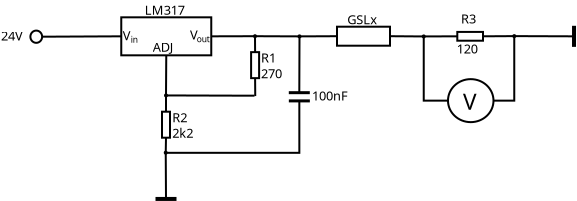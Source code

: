 <?xml version="1.0" encoding="UTF-8"?>
<dia:diagram xmlns:dia="http://www.lysator.liu.se/~alla/dia/">
  <dia:layer name="Hintergrund" visible="true" active="true">
    <dia:group>
      <dia:object type="Flowchart - Box" version="0" id="O0">
        <dia:attribute name="obj_pos">
          <dia:point val="20.113,7.55"/>
        </dia:attribute>
        <dia:attribute name="obj_bb">
          <dia:rectangle val="20.062,7.5;24.663,9.5"/>
        </dia:attribute>
        <dia:attribute name="elem_corner">
          <dia:point val="20.113,7.55"/>
        </dia:attribute>
        <dia:attribute name="elem_width">
          <dia:real val="4.5"/>
        </dia:attribute>
        <dia:attribute name="elem_height">
          <dia:real val="1.9"/>
        </dia:attribute>
        <dia:attribute name="show_background">
          <dia:boolean val="true"/>
        </dia:attribute>
        <dia:attribute name="padding">
          <dia:real val="0.5"/>
        </dia:attribute>
        <dia:attribute name="text">
          <dia:composite type="text">
            <dia:attribute name="string">
              <dia:string>##</dia:string>
            </dia:attribute>
            <dia:attribute name="font">
              <dia:font family="sans" style="0" name="Helvetica"/>
            </dia:attribute>
            <dia:attribute name="height">
              <dia:real val="0.8"/>
            </dia:attribute>
            <dia:attribute name="pos">
              <dia:point val="22.363,8.695"/>
            </dia:attribute>
            <dia:attribute name="color">
              <dia:color val="#000000"/>
            </dia:attribute>
            <dia:attribute name="alignment">
              <dia:enum val="1"/>
            </dia:attribute>
          </dia:composite>
        </dia:attribute>
      </dia:object>
      <dia:group>
        <dia:object type="Standard - Text" version="1" id="O1">
          <dia:attribute name="obj_pos">
            <dia:point val="23.547,8.665"/>
          </dia:attribute>
          <dia:attribute name="obj_bb">
            <dia:rectangle val="23.547,8.07;23.985,8.818"/>
          </dia:attribute>
          <dia:attribute name="text">
            <dia:composite type="text">
              <dia:attribute name="string">
                <dia:string>#V#</dia:string>
              </dia:attribute>
              <dia:attribute name="font">
                <dia:font family="sans" style="0" name="Helvetica"/>
              </dia:attribute>
              <dia:attribute name="height">
                <dia:real val="0.8"/>
              </dia:attribute>
              <dia:attribute name="pos">
                <dia:point val="23.547,8.665"/>
              </dia:attribute>
              <dia:attribute name="color">
                <dia:color val="#000000"/>
              </dia:attribute>
              <dia:attribute name="alignment">
                <dia:enum val="0"/>
              </dia:attribute>
            </dia:composite>
          </dia:attribute>
          <dia:attribute name="valign">
            <dia:enum val="3"/>
          </dia:attribute>
        </dia:object>
        <dia:object type="Standard - Text" version="1" id="O2">
          <dia:attribute name="obj_pos">
            <dia:point val="23.887,8.8"/>
          </dia:attribute>
          <dia:attribute name="obj_bb">
            <dia:rectangle val="23.887,8.405;24.58,8.9"/>
          </dia:attribute>
          <dia:attribute name="text">
            <dia:composite type="text">
              <dia:attribute name="string">
                <dia:string>#out#</dia:string>
              </dia:attribute>
              <dia:attribute name="font">
                <dia:font family="sans" style="0" name="Helvetica"/>
              </dia:attribute>
              <dia:attribute name="height">
                <dia:real val="0.529"/>
              </dia:attribute>
              <dia:attribute name="pos">
                <dia:point val="23.887,8.8"/>
              </dia:attribute>
              <dia:attribute name="color">
                <dia:color val="#000000"/>
              </dia:attribute>
              <dia:attribute name="alignment">
                <dia:enum val="0"/>
              </dia:attribute>
            </dia:composite>
          </dia:attribute>
          <dia:attribute name="valign">
            <dia:enum val="3"/>
          </dia:attribute>
        </dia:object>
      </dia:group>
      <dia:group>
        <dia:object type="Standard - Text" version="1" id="O3">
          <dia:attribute name="obj_pos">
            <dia:point val="20.188,8.7"/>
          </dia:attribute>
          <dia:attribute name="obj_bb">
            <dia:rectangle val="20.188,8.105;20.625,8.852"/>
          </dia:attribute>
          <dia:attribute name="text">
            <dia:composite type="text">
              <dia:attribute name="string">
                <dia:string>#V#</dia:string>
              </dia:attribute>
              <dia:attribute name="font">
                <dia:font family="sans" style="0" name="Helvetica"/>
              </dia:attribute>
              <dia:attribute name="height">
                <dia:real val="0.8"/>
              </dia:attribute>
              <dia:attribute name="pos">
                <dia:point val="20.188,8.7"/>
              </dia:attribute>
              <dia:attribute name="color">
                <dia:color val="#000000"/>
              </dia:attribute>
              <dia:attribute name="alignment">
                <dia:enum val="0"/>
              </dia:attribute>
            </dia:composite>
          </dia:attribute>
          <dia:attribute name="valign">
            <dia:enum val="3"/>
          </dia:attribute>
        </dia:object>
        <dia:object type="Standard - Text" version="1" id="O4">
          <dia:attribute name="obj_pos">
            <dia:point val="20.587,8.825"/>
          </dia:attribute>
          <dia:attribute name="obj_bb">
            <dia:rectangle val="20.587,8.43;20.973,8.925"/>
          </dia:attribute>
          <dia:attribute name="text">
            <dia:composite type="text">
              <dia:attribute name="string">
                <dia:string>#in#</dia:string>
              </dia:attribute>
              <dia:attribute name="font">
                <dia:font family="sans" style="0" name="Helvetica"/>
              </dia:attribute>
              <dia:attribute name="height">
                <dia:real val="0.529"/>
              </dia:attribute>
              <dia:attribute name="pos">
                <dia:point val="20.587,8.825"/>
              </dia:attribute>
              <dia:attribute name="color">
                <dia:color val="#000000"/>
              </dia:attribute>
              <dia:attribute name="alignment">
                <dia:enum val="0"/>
              </dia:attribute>
            </dia:composite>
          </dia:attribute>
          <dia:attribute name="valign">
            <dia:enum val="3"/>
          </dia:attribute>
        </dia:object>
      </dia:group>
      <dia:object type="Standard - Text" version="1" id="O5">
        <dia:attribute name="obj_pos">
          <dia:point val="21.688,9.269"/>
        </dia:attribute>
        <dia:attribute name="obj_bb">
          <dia:rectangle val="21.688,8.674;22.808,9.421"/>
        </dia:attribute>
        <dia:attribute name="text">
          <dia:composite type="text">
            <dia:attribute name="string">
              <dia:string>#ADJ#</dia:string>
            </dia:attribute>
            <dia:attribute name="font">
              <dia:font family="sans" style="0" name="Helvetica"/>
            </dia:attribute>
            <dia:attribute name="height">
              <dia:real val="0.8"/>
            </dia:attribute>
            <dia:attribute name="pos">
              <dia:point val="21.688,9.269"/>
            </dia:attribute>
            <dia:attribute name="color">
              <dia:color val="#000000"/>
            </dia:attribute>
            <dia:attribute name="alignment">
              <dia:enum val="0"/>
            </dia:attribute>
          </dia:composite>
        </dia:attribute>
        <dia:attribute name="valign">
          <dia:enum val="3"/>
        </dia:attribute>
      </dia:object>
      <dia:object type="Standard - Text" version="1" id="O6">
        <dia:attribute name="obj_pos">
          <dia:point val="21.288,7.419"/>
        </dia:attribute>
        <dia:attribute name="obj_bb">
          <dia:rectangle val="21.288,6.824;23.42,7.571"/>
        </dia:attribute>
        <dia:attribute name="text">
          <dia:composite type="text">
            <dia:attribute name="string">
              <dia:string>#LM317#</dia:string>
            </dia:attribute>
            <dia:attribute name="font">
              <dia:font family="sans" style="0" name="Helvetica"/>
            </dia:attribute>
            <dia:attribute name="height">
              <dia:real val="0.8"/>
            </dia:attribute>
            <dia:attribute name="pos">
              <dia:point val="21.288,7.419"/>
            </dia:attribute>
            <dia:attribute name="color">
              <dia:color val="#000000"/>
            </dia:attribute>
            <dia:attribute name="alignment">
              <dia:enum val="0"/>
            </dia:attribute>
          </dia:composite>
        </dia:attribute>
        <dia:attribute name="valign">
          <dia:enum val="3"/>
        </dia:attribute>
      </dia:object>
    </dia:group>
    <dia:object type="Standard - Line" version="0" id="O7">
      <dia:attribute name="obj_pos">
        <dia:point val="21.825,16.631"/>
      </dia:attribute>
      <dia:attribute name="obj_bb">
        <dia:rectangle val="21.725,16.531;22.975,16.731"/>
      </dia:attribute>
      <dia:attribute name="conn_endpoints">
        <dia:point val="21.825,16.631"/>
        <dia:point val="22.875,16.631"/>
      </dia:attribute>
      <dia:attribute name="numcp">
        <dia:int val="1"/>
      </dia:attribute>
      <dia:attribute name="line_width">
        <dia:real val="0.2"/>
      </dia:attribute>
    </dia:object>
    <dia:object type="Electric - connpoint" version="1" id="O8">
      <dia:attribute name="obj_pos">
        <dia:point val="21.35,10.456"/>
      </dia:attribute>
      <dia:attribute name="obj_bb">
        <dia:rectangle val="21.315,10.421;23.385,12.492"/>
      </dia:attribute>
      <dia:attribute name="meta">
        <dia:composite type="dict"/>
      </dia:attribute>
      <dia:attribute name="elem_corner">
        <dia:point val="21.35,10.456"/>
      </dia:attribute>
      <dia:attribute name="elem_width">
        <dia:real val="2"/>
      </dia:attribute>
      <dia:attribute name="elem_height">
        <dia:real val="2"/>
      </dia:attribute>
      <dia:attribute name="line_width">
        <dia:real val="0.1"/>
      </dia:attribute>
      <dia:attribute name="line_colour">
        <dia:color val="#000000"/>
      </dia:attribute>
      <dia:attribute name="fill_colour">
        <dia:color val="#ffffff"/>
      </dia:attribute>
      <dia:attribute name="show_background">
        <dia:boolean val="true"/>
      </dia:attribute>
      <dia:attribute name="line_style">
        <dia:enum val="0"/>
        <dia:real val="1"/>
      </dia:attribute>
      <dia:attribute name="flip_horizontal">
        <dia:boolean val="false"/>
      </dia:attribute>
      <dia:attribute name="flip_vertical">
        <dia:boolean val="false"/>
      </dia:attribute>
      <dia:attribute name="subscale">
        <dia:real val="1"/>
      </dia:attribute>
    </dia:object>
    <dia:object type="Electric - connpoint" version="1" id="O9">
      <dia:attribute name="obj_pos">
        <dia:point val="25.8,7.494"/>
      </dia:attribute>
      <dia:attribute name="obj_bb">
        <dia:rectangle val="25.765,7.458;27.835,9.529"/>
      </dia:attribute>
      <dia:attribute name="meta">
        <dia:composite type="dict"/>
      </dia:attribute>
      <dia:attribute name="elem_corner">
        <dia:point val="25.8,7.494"/>
      </dia:attribute>
      <dia:attribute name="elem_width">
        <dia:real val="2"/>
      </dia:attribute>
      <dia:attribute name="elem_height">
        <dia:real val="2"/>
      </dia:attribute>
      <dia:attribute name="line_width">
        <dia:real val="0.1"/>
      </dia:attribute>
      <dia:attribute name="line_colour">
        <dia:color val="#000000"/>
      </dia:attribute>
      <dia:attribute name="fill_colour">
        <dia:color val="#ffffff"/>
      </dia:attribute>
      <dia:attribute name="show_background">
        <dia:boolean val="true"/>
      </dia:attribute>
      <dia:attribute name="line_style">
        <dia:enum val="0"/>
        <dia:real val="1"/>
      </dia:attribute>
      <dia:attribute name="flip_horizontal">
        <dia:boolean val="false"/>
      </dia:attribute>
      <dia:attribute name="flip_vertical">
        <dia:boolean val="false"/>
      </dia:attribute>
      <dia:attribute name="subscale">
        <dia:real val="1"/>
      </dia:attribute>
    </dia:object>
    <dia:object type="Standard - Line" version="0" id="O10">
      <dia:attribute name="obj_pos">
        <dia:point val="22.363,9.45"/>
      </dia:attribute>
      <dia:attribute name="obj_bb">
        <dia:rectangle val="22.3,9.4;22.413,11.507"/>
      </dia:attribute>
      <dia:attribute name="conn_endpoints">
        <dia:point val="22.363,9.45"/>
        <dia:point val="22.35,11.456"/>
      </dia:attribute>
      <dia:attribute name="numcp">
        <dia:int val="1"/>
      </dia:attribute>
      <dia:connections>
        <dia:connection handle="0" to="O0" connection="13"/>
        <dia:connection handle="1" to="O8" connection="0"/>
      </dia:connections>
    </dia:object>
    <dia:object type="Electric - connpoint" version="1" id="O11">
      <dia:attribute name="obj_pos">
        <dia:point val="21.337,13.319"/>
      </dia:attribute>
      <dia:attribute name="obj_bb">
        <dia:rectangle val="21.302,13.283;23.373,15.354"/>
      </dia:attribute>
      <dia:attribute name="meta">
        <dia:composite type="dict"/>
      </dia:attribute>
      <dia:attribute name="elem_corner">
        <dia:point val="21.337,13.319"/>
      </dia:attribute>
      <dia:attribute name="elem_width">
        <dia:real val="2"/>
      </dia:attribute>
      <dia:attribute name="elem_height">
        <dia:real val="2"/>
      </dia:attribute>
      <dia:attribute name="line_width">
        <dia:real val="0.1"/>
      </dia:attribute>
      <dia:attribute name="line_colour">
        <dia:color val="#000000"/>
      </dia:attribute>
      <dia:attribute name="fill_colour">
        <dia:color val="#ffffff"/>
      </dia:attribute>
      <dia:attribute name="show_background">
        <dia:boolean val="true"/>
      </dia:attribute>
      <dia:attribute name="line_style">
        <dia:enum val="0"/>
        <dia:real val="1"/>
      </dia:attribute>
      <dia:attribute name="flip_horizontal">
        <dia:boolean val="false"/>
      </dia:attribute>
      <dia:attribute name="flip_vertical">
        <dia:boolean val="false"/>
      </dia:attribute>
      <dia:attribute name="subscale">
        <dia:real val="1"/>
      </dia:attribute>
    </dia:object>
    <dia:object type="Standard - Box" version="0" id="O12">
      <dia:attribute name="obj_pos">
        <dia:point val="22.15,12.269"/>
      </dia:attribute>
      <dia:attribute name="obj_bb">
        <dia:rectangle val="22.1,12.219;22.6,13.619"/>
      </dia:attribute>
      <dia:attribute name="elem_corner">
        <dia:point val="22.15,12.269"/>
      </dia:attribute>
      <dia:attribute name="elem_width">
        <dia:real val="0.4"/>
      </dia:attribute>
      <dia:attribute name="elem_height">
        <dia:real val="1.3"/>
      </dia:attribute>
      <dia:attribute name="show_background">
        <dia:boolean val="true"/>
      </dia:attribute>
    </dia:object>
    <dia:object type="Standard - Box" version="0" id="O13">
      <dia:attribute name="obj_pos">
        <dia:point val="26.605,9.291"/>
      </dia:attribute>
      <dia:attribute name="obj_bb">
        <dia:rectangle val="26.555,9.241;27.055,10.641"/>
      </dia:attribute>
      <dia:attribute name="elem_corner">
        <dia:point val="26.605,9.291"/>
      </dia:attribute>
      <dia:attribute name="elem_width">
        <dia:real val="0.4"/>
      </dia:attribute>
      <dia:attribute name="elem_height">
        <dia:real val="1.3"/>
      </dia:attribute>
      <dia:attribute name="show_background">
        <dia:boolean val="true"/>
      </dia:attribute>
    </dia:object>
    <dia:object type="Standard - Line" version="0" id="O14">
      <dia:attribute name="obj_pos">
        <dia:point val="24.613,8.5"/>
      </dia:attribute>
      <dia:attribute name="obj_bb">
        <dia:rectangle val="24.562,8.444;26.85,8.55"/>
      </dia:attribute>
      <dia:attribute name="conn_endpoints">
        <dia:point val="24.613,8.5"/>
        <dia:point val="26.8,8.494"/>
      </dia:attribute>
      <dia:attribute name="numcp">
        <dia:int val="1"/>
      </dia:attribute>
      <dia:connections>
        <dia:connection handle="0" to="O0" connection="8"/>
        <dia:connection handle="1" to="O9" connection="0"/>
      </dia:connections>
    </dia:object>
    <dia:object type="Standard - Line" version="0" id="O15">
      <dia:attribute name="obj_pos">
        <dia:point val="26.812,11.488"/>
      </dia:attribute>
      <dia:attribute name="obj_bb">
        <dia:rectangle val="26.755,10.541;26.863,11.538"/>
      </dia:attribute>
      <dia:attribute name="conn_endpoints">
        <dia:point val="26.812,11.488"/>
        <dia:point val="26.805,10.591"/>
      </dia:attribute>
      <dia:attribute name="numcp">
        <dia:int val="1"/>
      </dia:attribute>
      <dia:connections>
        <dia:connection handle="1" to="O13" connection="6"/>
      </dia:connections>
    </dia:object>
    <dia:object type="Standard - Line" version="0" id="O16">
      <dia:attribute name="obj_pos">
        <dia:point val="22.35,11.456"/>
      </dia:attribute>
      <dia:attribute name="obj_bb">
        <dia:rectangle val="22.3,11.406;26.825,11.519"/>
      </dia:attribute>
      <dia:attribute name="conn_endpoints">
        <dia:point val="22.35,11.456"/>
        <dia:point val="26.775,11.469"/>
      </dia:attribute>
      <dia:attribute name="numcp">
        <dia:int val="1"/>
      </dia:attribute>
      <dia:connections>
        <dia:connection handle="0" to="O8" connection="0"/>
      </dia:connections>
    </dia:object>
    <dia:object type="Standard - Line" version="0" id="O17">
      <dia:attribute name="obj_pos">
        <dia:point val="22.35,11.456"/>
      </dia:attribute>
      <dia:attribute name="obj_bb">
        <dia:rectangle val="22.3,11.406;22.4,12.319"/>
      </dia:attribute>
      <dia:attribute name="conn_endpoints">
        <dia:point val="22.35,11.456"/>
        <dia:point val="22.35,12.269"/>
      </dia:attribute>
      <dia:attribute name="numcp">
        <dia:int val="1"/>
      </dia:attribute>
      <dia:connections>
        <dia:connection handle="0" to="O8" connection="0"/>
        <dia:connection handle="1" to="O12" connection="1"/>
      </dia:connections>
    </dia:object>
    <dia:object type="Standard - Line" version="0" id="O18">
      <dia:attribute name="obj_pos">
        <dia:point val="22.35,13.569"/>
      </dia:attribute>
      <dia:attribute name="obj_bb">
        <dia:rectangle val="22.287,13.518;22.401,14.37"/>
      </dia:attribute>
      <dia:attribute name="conn_endpoints">
        <dia:point val="22.35,13.569"/>
        <dia:point val="22.337,14.319"/>
      </dia:attribute>
      <dia:attribute name="numcp">
        <dia:int val="1"/>
      </dia:attribute>
      <dia:connections>
        <dia:connection handle="0" to="O12" connection="6"/>
        <dia:connection handle="1" to="O11" connection="0"/>
      </dia:connections>
    </dia:object>
    <dia:object type="Standard - Line" version="0" id="O19">
      <dia:attribute name="obj_pos">
        <dia:point val="22.337,14.319"/>
      </dia:attribute>
      <dia:attribute name="obj_bb">
        <dia:rectangle val="22.287,14.268;22.4,16.682"/>
      </dia:attribute>
      <dia:attribute name="conn_endpoints">
        <dia:point val="22.337,14.319"/>
        <dia:point val="22.35,16.631"/>
      </dia:attribute>
      <dia:attribute name="numcp">
        <dia:int val="1"/>
      </dia:attribute>
      <dia:connections>
        <dia:connection handle="0" to="O11" connection="0"/>
        <dia:connection handle="1" to="O7" connection="0"/>
      </dia:connections>
    </dia:object>
    <dia:object type="Standard - Ellipse" version="0" id="O20">
      <dia:attribute name="obj_pos">
        <dia:point val="15.569,8.213"/>
      </dia:attribute>
      <dia:attribute name="obj_bb">
        <dia:rectangle val="15.519,8.162;16.206,8.875"/>
      </dia:attribute>
      <dia:attribute name="elem_corner">
        <dia:point val="15.569,8.213"/>
      </dia:attribute>
      <dia:attribute name="elem_width">
        <dia:real val="0.588"/>
      </dia:attribute>
      <dia:attribute name="elem_height">
        <dia:real val="0.613"/>
      </dia:attribute>
    </dia:object>
    <dia:object type="Standard - Line" version="0" id="O21">
      <dia:attribute name="obj_pos">
        <dia:point val="16.156,8.519"/>
      </dia:attribute>
      <dia:attribute name="obj_bb">
        <dia:rectangle val="16.106,8.45;20.163,8.569"/>
      </dia:attribute>
      <dia:attribute name="conn_endpoints">
        <dia:point val="16.156,8.519"/>
        <dia:point val="20.113,8.5"/>
      </dia:attribute>
      <dia:attribute name="numcp">
        <dia:int val="1"/>
      </dia:attribute>
      <dia:connections>
        <dia:connection handle="0" to="O20" connection="4"/>
        <dia:connection handle="1" to="O0" connection="7"/>
      </dia:connections>
    </dia:object>
    <dia:object type="Standard - Line" version="0" id="O22">
      <dia:attribute name="obj_pos">
        <dia:point val="26.8,8.494"/>
      </dia:attribute>
      <dia:attribute name="obj_bb">
        <dia:rectangle val="26.75,8.443;26.855,9.342"/>
      </dia:attribute>
      <dia:attribute name="conn_endpoints">
        <dia:point val="26.8,8.494"/>
        <dia:point val="26.805,9.291"/>
      </dia:attribute>
      <dia:attribute name="numcp">
        <dia:int val="1"/>
      </dia:attribute>
      <dia:connections>
        <dia:connection handle="0" to="O9" connection="0"/>
        <dia:connection handle="1" to="O13" connection="1"/>
      </dia:connections>
    </dia:object>
    <dia:object type="Standard - Line" version="0" id="O23">
      <dia:attribute name="obj_pos">
        <dia:point val="28.49,11.318"/>
      </dia:attribute>
      <dia:attribute name="obj_bb">
        <dia:rectangle val="28.415,11.242;29.615,11.393"/>
      </dia:attribute>
      <dia:attribute name="conn_endpoints">
        <dia:point val="28.49,11.318"/>
        <dia:point val="29.54,11.318"/>
      </dia:attribute>
      <dia:attribute name="numcp">
        <dia:int val="1"/>
      </dia:attribute>
      <dia:attribute name="line_width">
        <dia:real val="0.15"/>
      </dia:attribute>
    </dia:object>
    <dia:object type="Standard - Line" version="0" id="O24">
      <dia:attribute name="obj_pos">
        <dia:point val="28.492,11.729"/>
      </dia:attribute>
      <dia:attribute name="obj_bb">
        <dia:rectangle val="28.418,11.654;29.617,11.804"/>
      </dia:attribute>
      <dia:attribute name="conn_endpoints">
        <dia:point val="28.492,11.729"/>
        <dia:point val="29.543,11.729"/>
      </dia:attribute>
      <dia:attribute name="numcp">
        <dia:int val="1"/>
      </dia:attribute>
      <dia:attribute name="line_width">
        <dia:real val="0.15"/>
      </dia:attribute>
    </dia:object>
    <dia:object type="Electric - connpoint" version="1" id="O25">
      <dia:attribute name="obj_pos">
        <dia:point val="28.025,7.503"/>
      </dia:attribute>
      <dia:attribute name="obj_bb">
        <dia:rectangle val="27.99,7.468;30.06,9.538"/>
      </dia:attribute>
      <dia:attribute name="meta">
        <dia:composite type="dict"/>
      </dia:attribute>
      <dia:attribute name="elem_corner">
        <dia:point val="28.025,7.503"/>
      </dia:attribute>
      <dia:attribute name="elem_width">
        <dia:real val="2"/>
      </dia:attribute>
      <dia:attribute name="elem_height">
        <dia:real val="2"/>
      </dia:attribute>
      <dia:attribute name="line_width">
        <dia:real val="0.1"/>
      </dia:attribute>
      <dia:attribute name="line_colour">
        <dia:color val="#000000"/>
      </dia:attribute>
      <dia:attribute name="fill_colour">
        <dia:color val="#ffffff"/>
      </dia:attribute>
      <dia:attribute name="show_background">
        <dia:boolean val="true"/>
      </dia:attribute>
      <dia:attribute name="line_style">
        <dia:enum val="0"/>
        <dia:real val="1"/>
      </dia:attribute>
      <dia:attribute name="flip_horizontal">
        <dia:boolean val="false"/>
      </dia:attribute>
      <dia:attribute name="flip_vertical">
        <dia:boolean val="false"/>
      </dia:attribute>
      <dia:attribute name="subscale">
        <dia:real val="1"/>
      </dia:attribute>
    </dia:object>
    <dia:object type="Standard - Line" version="0" id="O26">
      <dia:attribute name="obj_pos">
        <dia:point val="26.8,8.494"/>
      </dia:attribute>
      <dia:attribute name="obj_bb">
        <dia:rectangle val="26.75,8.444;29.075,8.553"/>
      </dia:attribute>
      <dia:attribute name="conn_endpoints">
        <dia:point val="26.8,8.494"/>
        <dia:point val="29.025,8.503"/>
      </dia:attribute>
      <dia:attribute name="numcp">
        <dia:int val="1"/>
      </dia:attribute>
      <dia:connections>
        <dia:connection handle="0" to="O9" connection="0"/>
        <dia:connection handle="1" to="O25" connection="0"/>
      </dia:connections>
    </dia:object>
    <dia:object type="Standard - Line" version="0" id="O27">
      <dia:attribute name="obj_pos">
        <dia:point val="29.025,8.503"/>
      </dia:attribute>
      <dia:attribute name="obj_bb">
        <dia:rectangle val="28.965,8.453;29.075,11.368"/>
      </dia:attribute>
      <dia:attribute name="conn_endpoints">
        <dia:point val="29.025,8.503"/>
        <dia:point val="29.015,11.318"/>
      </dia:attribute>
      <dia:attribute name="numcp">
        <dia:int val="1"/>
      </dia:attribute>
      <dia:connections>
        <dia:connection handle="0" to="O25" connection="0"/>
        <dia:connection handle="1" to="O23" connection="0"/>
      </dia:connections>
    </dia:object>
    <dia:object type="Standard - ZigZagLine" version="1" id="O28">
      <dia:attribute name="obj_pos">
        <dia:point val="22.337,14.319"/>
      </dia:attribute>
      <dia:attribute name="obj_bb">
        <dia:rectangle val="22.288,11.679;29.067,14.375"/>
      </dia:attribute>
      <dia:attribute name="orth_points">
        <dia:point val="22.337,14.319"/>
        <dia:point val="22.337,14.325"/>
        <dia:point val="29.017,14.325"/>
        <dia:point val="29.017,11.729"/>
      </dia:attribute>
      <dia:attribute name="orth_orient">
        <dia:enum val="1"/>
        <dia:enum val="0"/>
        <dia:enum val="1"/>
      </dia:attribute>
      <dia:attribute name="autorouting">
        <dia:boolean val="false"/>
      </dia:attribute>
      <dia:connections>
        <dia:connection handle="0" to="O11" connection="0"/>
        <dia:connection handle="1" to="O24" connection="0"/>
      </dia:connections>
    </dia:object>
    <dia:object type="Standard - Text" version="1" id="O29">
      <dia:attribute name="obj_pos">
        <dia:point val="22.938,12.963"/>
      </dia:attribute>
      <dia:attribute name="obj_bb">
        <dia:rectangle val="22.938,12.367;22.938,13.115"/>
      </dia:attribute>
      <dia:attribute name="text">
        <dia:composite type="text">
          <dia:attribute name="string">
            <dia:string>##</dia:string>
          </dia:attribute>
          <dia:attribute name="font">
            <dia:font family="sans" style="0" name="Helvetica"/>
          </dia:attribute>
          <dia:attribute name="height">
            <dia:real val="0.8"/>
          </dia:attribute>
          <dia:attribute name="pos">
            <dia:point val="22.938,12.963"/>
          </dia:attribute>
          <dia:attribute name="color">
            <dia:color val="#000000"/>
          </dia:attribute>
          <dia:attribute name="alignment">
            <dia:enum val="0"/>
          </dia:attribute>
        </dia:composite>
      </dia:attribute>
      <dia:attribute name="valign">
        <dia:enum val="3"/>
      </dia:attribute>
    </dia:object>
    <dia:object type="Standard - Line" version="0" id="O30">
      <dia:attribute name="obj_pos">
        <dia:point val="29.025,8.503"/>
      </dia:attribute>
      <dia:attribute name="obj_bb">
        <dia:rectangle val="28.975,8.444;30.95,8.553"/>
      </dia:attribute>
      <dia:attribute name="conn_endpoints">
        <dia:point val="29.025,8.503"/>
        <dia:point val="30.9,8.494"/>
      </dia:attribute>
      <dia:attribute name="numcp">
        <dia:int val="1"/>
      </dia:attribute>
      <dia:connections>
        <dia:connection handle="0" to="O25" connection="0"/>
        <dia:connection handle="1" to="O32" connection="3"/>
      </dia:connections>
    </dia:object>
    <dia:object type="Standard - Box" version="0" id="O31">
      <dia:attribute name="obj_pos">
        <dia:point val="36.915,8.28"/>
      </dia:attribute>
      <dia:attribute name="obj_bb">
        <dia:rectangle val="36.865,8.23;38.25,8.769"/>
      </dia:attribute>
      <dia:attribute name="elem_corner">
        <dia:point val="36.915,8.28"/>
      </dia:attribute>
      <dia:attribute name="elem_width">
        <dia:real val="1.285"/>
      </dia:attribute>
      <dia:attribute name="elem_height">
        <dia:real val="0.439"/>
      </dia:attribute>
      <dia:attribute name="show_background">
        <dia:boolean val="true"/>
      </dia:attribute>
    </dia:object>
    <dia:group>
      <dia:object type="Standard - Box" version="0" id="O32">
        <dia:attribute name="obj_pos">
          <dia:point val="30.9,8.019"/>
        </dia:attribute>
        <dia:attribute name="obj_bb">
          <dia:rectangle val="30.85,7.969;33.6,9.019"/>
        </dia:attribute>
        <dia:attribute name="elem_corner">
          <dia:point val="30.9,8.019"/>
        </dia:attribute>
        <dia:attribute name="elem_width">
          <dia:real val="2.65"/>
        </dia:attribute>
        <dia:attribute name="elem_height">
          <dia:real val="0.95"/>
        </dia:attribute>
        <dia:attribute name="show_background">
          <dia:boolean val="true"/>
        </dia:attribute>
      </dia:object>
      <dia:object type="Standard - Text" version="1" id="O33">
        <dia:attribute name="obj_pos">
          <dia:point val="31.413,7.894"/>
        </dia:attribute>
        <dia:attribute name="obj_bb">
          <dia:rectangle val="31.413,7.299;33.053,8.046"/>
        </dia:attribute>
        <dia:attribute name="text">
          <dia:composite type="text">
            <dia:attribute name="string">
              <dia:string>#GSLx#</dia:string>
            </dia:attribute>
            <dia:attribute name="font">
              <dia:font family="sans" style="0" name="Helvetica"/>
            </dia:attribute>
            <dia:attribute name="height">
              <dia:real val="0.8"/>
            </dia:attribute>
            <dia:attribute name="pos">
              <dia:point val="31.413,7.894"/>
            </dia:attribute>
            <dia:attribute name="color">
              <dia:color val="#000000"/>
            </dia:attribute>
            <dia:attribute name="alignment">
              <dia:enum val="0"/>
            </dia:attribute>
          </dia:composite>
        </dia:attribute>
        <dia:attribute name="valign">
          <dia:enum val="3"/>
        </dia:attribute>
      </dia:object>
    </dia:group>
    <dia:object type="Standard - Line" version="0" id="O34">
      <dia:attribute name="obj_pos">
        <dia:point val="33.55,8.494"/>
      </dia:attribute>
      <dia:attribute name="obj_bb">
        <dia:rectangle val="33.5,8.443;35.288,8.557"/>
      </dia:attribute>
      <dia:attribute name="conn_endpoints">
        <dia:point val="33.55,8.494"/>
        <dia:point val="35.237,8.506"/>
      </dia:attribute>
      <dia:attribute name="numcp">
        <dia:int val="1"/>
      </dia:attribute>
      <dia:connections>
        <dia:connection handle="0" to="O32" connection="4"/>
        <dia:connection handle="1" to="O36" connection="0"/>
      </dia:connections>
    </dia:object>
    <dia:object type="Standard - Text" version="1" id="O35">
      <dia:attribute name="obj_pos">
        <dia:point val="36.888,9.356"/>
      </dia:attribute>
      <dia:attribute name="obj_bb">
        <dia:rectangle val="36.888,8.761;38.11,9.509"/>
      </dia:attribute>
      <dia:attribute name="text">
        <dia:composite type="text">
          <dia:attribute name="string">
            <dia:string>#120#</dia:string>
          </dia:attribute>
          <dia:attribute name="font">
            <dia:font family="sans" style="0" name="Helvetica"/>
          </dia:attribute>
          <dia:attribute name="height">
            <dia:real val="0.8"/>
          </dia:attribute>
          <dia:attribute name="pos">
            <dia:point val="36.888,9.356"/>
          </dia:attribute>
          <dia:attribute name="color">
            <dia:color val="#000000"/>
          </dia:attribute>
          <dia:attribute name="alignment">
            <dia:enum val="0"/>
          </dia:attribute>
        </dia:composite>
      </dia:attribute>
      <dia:attribute name="valign">
        <dia:enum val="3"/>
      </dia:attribute>
    </dia:object>
    <dia:object type="Electric - connpoint" version="1" id="O36">
      <dia:attribute name="obj_pos">
        <dia:point val="34.237,7.506"/>
      </dia:attribute>
      <dia:attribute name="obj_bb">
        <dia:rectangle val="34.202,7.471;36.273,9.542"/>
      </dia:attribute>
      <dia:attribute name="meta">
        <dia:composite type="dict"/>
      </dia:attribute>
      <dia:attribute name="elem_corner">
        <dia:point val="34.237,7.506"/>
      </dia:attribute>
      <dia:attribute name="elem_width">
        <dia:real val="2"/>
      </dia:attribute>
      <dia:attribute name="elem_height">
        <dia:real val="2"/>
      </dia:attribute>
      <dia:attribute name="line_width">
        <dia:real val="0.1"/>
      </dia:attribute>
      <dia:attribute name="line_colour">
        <dia:color val="#000000"/>
      </dia:attribute>
      <dia:attribute name="fill_colour">
        <dia:color val="#ffffff"/>
      </dia:attribute>
      <dia:attribute name="show_background">
        <dia:boolean val="true"/>
      </dia:attribute>
      <dia:attribute name="line_style">
        <dia:enum val="0"/>
        <dia:real val="1"/>
      </dia:attribute>
      <dia:attribute name="flip_horizontal">
        <dia:boolean val="false"/>
      </dia:attribute>
      <dia:attribute name="flip_vertical">
        <dia:boolean val="false"/>
      </dia:attribute>
      <dia:attribute name="subscale">
        <dia:real val="1"/>
      </dia:attribute>
    </dia:object>
    <dia:object type="Electric - connpoint" version="1" id="O37">
      <dia:attribute name="obj_pos">
        <dia:point val="38.763,7.49"/>
      </dia:attribute>
      <dia:attribute name="obj_bb">
        <dia:rectangle val="38.727,7.455;40.798,9.526"/>
      </dia:attribute>
      <dia:attribute name="meta">
        <dia:composite type="dict"/>
      </dia:attribute>
      <dia:attribute name="elem_corner">
        <dia:point val="38.763,7.49"/>
      </dia:attribute>
      <dia:attribute name="elem_width">
        <dia:real val="2"/>
      </dia:attribute>
      <dia:attribute name="elem_height">
        <dia:real val="2"/>
      </dia:attribute>
      <dia:attribute name="line_width">
        <dia:real val="0.1"/>
      </dia:attribute>
      <dia:attribute name="line_colour">
        <dia:color val="#000000"/>
      </dia:attribute>
      <dia:attribute name="fill_colour">
        <dia:color val="#ffffff"/>
      </dia:attribute>
      <dia:attribute name="show_background">
        <dia:boolean val="true"/>
      </dia:attribute>
      <dia:attribute name="line_style">
        <dia:enum val="0"/>
        <dia:real val="1"/>
      </dia:attribute>
      <dia:attribute name="flip_horizontal">
        <dia:boolean val="false"/>
      </dia:attribute>
      <dia:attribute name="flip_vertical">
        <dia:boolean val="false"/>
      </dia:attribute>
      <dia:attribute name="subscale">
        <dia:real val="1"/>
      </dia:attribute>
    </dia:object>
    <dia:object type="Standard - Line" version="0" id="O38">
      <dia:attribute name="obj_pos">
        <dia:point val="35.237,8.506"/>
      </dia:attribute>
      <dia:attribute name="obj_bb">
        <dia:rectangle val="35.187,8.449;36.965,8.556"/>
      </dia:attribute>
      <dia:attribute name="conn_endpoints">
        <dia:point val="35.237,8.506"/>
        <dia:point val="36.915,8.499"/>
      </dia:attribute>
      <dia:attribute name="numcp">
        <dia:int val="1"/>
      </dia:attribute>
      <dia:connections>
        <dia:connection handle="0" to="O36" connection="0"/>
        <dia:connection handle="1" to="O31" connection="3"/>
      </dia:connections>
    </dia:object>
    <dia:object type="Standard - Line" version="0" id="O39">
      <dia:attribute name="obj_pos">
        <dia:point val="38.2,8.499"/>
      </dia:attribute>
      <dia:attribute name="obj_bb">
        <dia:rectangle val="38.15,8.44;39.813,8.55"/>
      </dia:attribute>
      <dia:attribute name="conn_endpoints">
        <dia:point val="38.2,8.499"/>
        <dia:point val="39.763,8.49"/>
      </dia:attribute>
      <dia:attribute name="numcp">
        <dia:int val="1"/>
      </dia:attribute>
      <dia:connections>
        <dia:connection handle="0" to="O31" connection="4"/>
        <dia:connection handle="1" to="O37" connection="0"/>
      </dia:connections>
    </dia:object>
    <dia:group>
      <dia:object type="Standard - Ellipse" version="0" id="O40">
        <dia:attribute name="obj_pos">
          <dia:point val="36.45,10.641"/>
        </dia:attribute>
        <dia:attribute name="obj_bb">
          <dia:rectangle val="36.4,10.591;38.775,12.841"/>
        </dia:attribute>
        <dia:attribute name="elem_corner">
          <dia:point val="36.45,10.641"/>
        </dia:attribute>
        <dia:attribute name="elem_width">
          <dia:real val="2.275"/>
        </dia:attribute>
        <dia:attribute name="elem_height">
          <dia:real val="2.15"/>
        </dia:attribute>
      </dia:object>
      <dia:object type="Standard - Text" version="1" id="O41">
        <dia:attribute name="obj_pos">
          <dia:point val="37.2,12.166"/>
        </dia:attribute>
        <dia:attribute name="obj_bb">
          <dia:rectangle val="37.2,11.116;37.972,12.433"/>
        </dia:attribute>
        <dia:attribute name="text">
          <dia:composite type="text">
            <dia:attribute name="string">
              <dia:string>#V#</dia:string>
            </dia:attribute>
            <dia:attribute name="font">
              <dia:font family="sans" style="0" name="Helvetica"/>
            </dia:attribute>
            <dia:attribute name="height">
              <dia:real val="1.411"/>
            </dia:attribute>
            <dia:attribute name="pos">
              <dia:point val="37.2,12.166"/>
            </dia:attribute>
            <dia:attribute name="color">
              <dia:color val="#000000"/>
            </dia:attribute>
            <dia:attribute name="alignment">
              <dia:enum val="0"/>
            </dia:attribute>
          </dia:composite>
        </dia:attribute>
        <dia:attribute name="valign">
          <dia:enum val="3"/>
        </dia:attribute>
      </dia:object>
    </dia:group>
    <dia:object type="Standard - ZigZagLine" version="1" id="O42">
      <dia:attribute name="obj_pos">
        <dia:point val="35.237,8.506"/>
      </dia:attribute>
      <dia:attribute name="obj_bb">
        <dia:rectangle val="35.188,8.456;36.5,11.766"/>
      </dia:attribute>
      <dia:attribute name="orth_points">
        <dia:point val="35.237,8.506"/>
        <dia:point val="35.237,11.716"/>
        <dia:point val="36.45,11.716"/>
      </dia:attribute>
      <dia:attribute name="orth_orient">
        <dia:enum val="1"/>
        <dia:enum val="0"/>
      </dia:attribute>
      <dia:attribute name="autorouting">
        <dia:boolean val="true"/>
      </dia:attribute>
      <dia:connections>
        <dia:connection handle="0" to="O36" connection="0"/>
        <dia:connection handle="1" to="O40" connection="3"/>
      </dia:connections>
    </dia:object>
    <dia:object type="Standard - ZigZagLine" version="1" id="O43">
      <dia:attribute name="obj_pos">
        <dia:point val="39.763,8.49"/>
      </dia:attribute>
      <dia:attribute name="obj_bb">
        <dia:rectangle val="38.675,8.44;39.813,11.766"/>
      </dia:attribute>
      <dia:attribute name="orth_points">
        <dia:point val="39.763,8.49"/>
        <dia:point val="39.763,8.49"/>
        <dia:point val="39.763,11.716"/>
        <dia:point val="38.725,11.716"/>
      </dia:attribute>
      <dia:attribute name="orth_orient">
        <dia:enum val="0"/>
        <dia:enum val="1"/>
        <dia:enum val="0"/>
      </dia:attribute>
      <dia:attribute name="autorouting">
        <dia:boolean val="false"/>
      </dia:attribute>
      <dia:connections>
        <dia:connection handle="0" to="O37" connection="0"/>
        <dia:connection handle="1" to="O40" connection="4"/>
      </dia:connections>
    </dia:object>
    <dia:object type="Standard - Line" version="0" id="O44">
      <dia:attribute name="obj_pos">
        <dia:point val="42.752,7.974"/>
      </dia:attribute>
      <dia:attribute name="obj_bb">
        <dia:rectangle val="42.65,7.874;42.853,9.126"/>
      </dia:attribute>
      <dia:attribute name="conn_endpoints">
        <dia:point val="42.752,7.974"/>
        <dia:point val="42.75,9.026"/>
      </dia:attribute>
      <dia:attribute name="numcp">
        <dia:int val="1"/>
      </dia:attribute>
      <dia:attribute name="line_width">
        <dia:real val="0.2"/>
      </dia:attribute>
    </dia:object>
    <dia:object type="Standard - Line" version="0" id="O45">
      <dia:attribute name="obj_pos">
        <dia:point val="39.763,8.49"/>
      </dia:attribute>
      <dia:attribute name="obj_bb">
        <dia:rectangle val="39.713,8.44;42.801,8.55"/>
      </dia:attribute>
      <dia:attribute name="conn_endpoints">
        <dia:point val="39.763,8.49"/>
        <dia:point val="42.751,8.5"/>
      </dia:attribute>
      <dia:attribute name="numcp">
        <dia:int val="1"/>
      </dia:attribute>
      <dia:connections>
        <dia:connection handle="0" to="O37" connection="0"/>
        <dia:connection handle="1" to="O44" connection="0"/>
      </dia:connections>
    </dia:object>
    <dia:object type="Standard - Text" version="1" id="O46">
      <dia:attribute name="obj_pos">
        <dia:point val="14.1,8.713"/>
      </dia:attribute>
      <dia:attribute name="obj_bb">
        <dia:rectangle val="14.1,8.117;15.352,8.865"/>
      </dia:attribute>
      <dia:attribute name="text">
        <dia:composite type="text">
          <dia:attribute name="string">
            <dia:string>#24V#</dia:string>
          </dia:attribute>
          <dia:attribute name="font">
            <dia:font family="sans" style="0" name="Helvetica"/>
          </dia:attribute>
          <dia:attribute name="height">
            <dia:real val="0.8"/>
          </dia:attribute>
          <dia:attribute name="pos">
            <dia:point val="14.1,8.713"/>
          </dia:attribute>
          <dia:attribute name="color">
            <dia:color val="#000000"/>
          </dia:attribute>
          <dia:attribute name="alignment">
            <dia:enum val="0"/>
          </dia:attribute>
        </dia:composite>
      </dia:attribute>
      <dia:attribute name="valign">
        <dia:enum val="3"/>
      </dia:attribute>
    </dia:object>
    <dia:object type="Standard - Text" version="1" id="O47">
      <dia:attribute name="obj_pos">
        <dia:point val="37.1,7.862"/>
      </dia:attribute>
      <dia:attribute name="obj_bb">
        <dia:rectangle val="37.1,7.268;37.953,8.015"/>
      </dia:attribute>
      <dia:attribute name="text">
        <dia:composite type="text">
          <dia:attribute name="string">
            <dia:string>#R3#</dia:string>
          </dia:attribute>
          <dia:attribute name="font">
            <dia:font family="sans" style="0" name="Helvetica"/>
          </dia:attribute>
          <dia:attribute name="height">
            <dia:real val="0.8"/>
          </dia:attribute>
          <dia:attribute name="pos">
            <dia:point val="37.1,7.862"/>
          </dia:attribute>
          <dia:attribute name="color">
            <dia:color val="#000000"/>
          </dia:attribute>
          <dia:attribute name="alignment">
            <dia:enum val="0"/>
          </dia:attribute>
        </dia:composite>
      </dia:attribute>
      <dia:attribute name="valign">
        <dia:enum val="3"/>
      </dia:attribute>
    </dia:object>
    <dia:object type="Standard - Text" version="1" id="O48">
      <dia:attribute name="obj_pos">
        <dia:point val="22.665,12.801"/>
      </dia:attribute>
      <dia:attribute name="obj_bb">
        <dia:rectangle val="22.665,12.206;23.518,12.954"/>
      </dia:attribute>
      <dia:attribute name="text">
        <dia:composite type="text">
          <dia:attribute name="string">
            <dia:string>#R2#</dia:string>
          </dia:attribute>
          <dia:attribute name="font">
            <dia:font family="sans" style="0" name="Helvetica"/>
          </dia:attribute>
          <dia:attribute name="height">
            <dia:real val="0.8"/>
          </dia:attribute>
          <dia:attribute name="pos">
            <dia:point val="22.665,12.801"/>
          </dia:attribute>
          <dia:attribute name="color">
            <dia:color val="#000000"/>
          </dia:attribute>
          <dia:attribute name="alignment">
            <dia:enum val="0"/>
          </dia:attribute>
        </dia:composite>
      </dia:attribute>
      <dia:attribute name="valign">
        <dia:enum val="3"/>
      </dia:attribute>
    </dia:object>
    <dia:object type="Standard - Text" version="1" id="O49">
      <dia:attribute name="obj_pos">
        <dia:point val="22.666,13.569"/>
      </dia:attribute>
      <dia:attribute name="obj_bb">
        <dia:rectangle val="22.666,12.974;23.851,13.721"/>
      </dia:attribute>
      <dia:attribute name="text">
        <dia:composite type="text">
          <dia:attribute name="string">
            <dia:string>#2k2#</dia:string>
          </dia:attribute>
          <dia:attribute name="font">
            <dia:font family="sans" style="0" name="Helvetica"/>
          </dia:attribute>
          <dia:attribute name="height">
            <dia:real val="0.8"/>
          </dia:attribute>
          <dia:attribute name="pos">
            <dia:point val="22.666,13.569"/>
          </dia:attribute>
          <dia:attribute name="color">
            <dia:color val="#000000"/>
          </dia:attribute>
          <dia:attribute name="alignment">
            <dia:enum val="0"/>
          </dia:attribute>
        </dia:composite>
      </dia:attribute>
      <dia:attribute name="valign">
        <dia:enum val="3"/>
      </dia:attribute>
      <dia:connections>
        <dia:connection handle="0" to="O12" connection="7"/>
      </dia:connections>
    </dia:object>
    <dia:object type="Standard - Text" version="1" id="O50">
      <dia:attribute name="obj_pos">
        <dia:point val="27.101,10.591"/>
      </dia:attribute>
      <dia:attribute name="obj_bb">
        <dia:rectangle val="27.101,9.996;28.324,10.744"/>
      </dia:attribute>
      <dia:attribute name="text">
        <dia:composite type="text">
          <dia:attribute name="string">
            <dia:string>#270#</dia:string>
          </dia:attribute>
          <dia:attribute name="font">
            <dia:font family="sans" style="0" name="Helvetica"/>
          </dia:attribute>
          <dia:attribute name="height">
            <dia:real val="0.8"/>
          </dia:attribute>
          <dia:attribute name="pos">
            <dia:point val="27.101,10.591"/>
          </dia:attribute>
          <dia:attribute name="color">
            <dia:color val="#000000"/>
          </dia:attribute>
          <dia:attribute name="alignment">
            <dia:enum val="0"/>
          </dia:attribute>
        </dia:composite>
      </dia:attribute>
      <dia:attribute name="valign">
        <dia:enum val="3"/>
      </dia:attribute>
      <dia:connections>
        <dia:connection handle="0" to="O13" connection="7"/>
      </dia:connections>
    </dia:object>
    <dia:object type="Standard - Text" version="1" id="O51">
      <dia:attribute name="obj_pos">
        <dia:point val="27.099,9.812"/>
      </dia:attribute>
      <dia:attribute name="obj_bb">
        <dia:rectangle val="27.099,9.217;27.952,9.965"/>
      </dia:attribute>
      <dia:attribute name="text">
        <dia:composite type="text">
          <dia:attribute name="string">
            <dia:string>#R1#</dia:string>
          </dia:attribute>
          <dia:attribute name="font">
            <dia:font family="sans" style="0" name="Helvetica"/>
          </dia:attribute>
          <dia:attribute name="height">
            <dia:real val="0.8"/>
          </dia:attribute>
          <dia:attribute name="pos">
            <dia:point val="27.099,9.812"/>
          </dia:attribute>
          <dia:attribute name="color">
            <dia:color val="#000000"/>
          </dia:attribute>
          <dia:attribute name="alignment">
            <dia:enum val="0"/>
          </dia:attribute>
        </dia:composite>
      </dia:attribute>
      <dia:attribute name="valign">
        <dia:enum val="3"/>
      </dia:attribute>
    </dia:object>
    <dia:object type="Standard - Text" version="1" id="O52">
      <dia:attribute name="obj_pos">
        <dia:point val="29.65,11.713"/>
      </dia:attribute>
      <dia:attribute name="obj_bb">
        <dia:rectangle val="29.65,11.099;31.664,11.902"/>
      </dia:attribute>
      <dia:attribute name="text">
        <dia:composite type="text">
          <dia:attribute name="string">
            <dia:string>#100nF#</dia:string>
          </dia:attribute>
          <dia:attribute name="font">
            <dia:font family="sans" style="0" name="Helvetica"/>
          </dia:attribute>
          <dia:attribute name="height">
            <dia:real val="0.8"/>
          </dia:attribute>
          <dia:attribute name="pos">
            <dia:point val="29.65,11.713"/>
          </dia:attribute>
          <dia:attribute name="color">
            <dia:color val="#000000"/>
          </dia:attribute>
          <dia:attribute name="alignment">
            <dia:enum val="0"/>
          </dia:attribute>
        </dia:composite>
      </dia:attribute>
      <dia:attribute name="valign">
        <dia:enum val="3"/>
      </dia:attribute>
    </dia:object>
  </dia:layer>
</dia:diagram>

